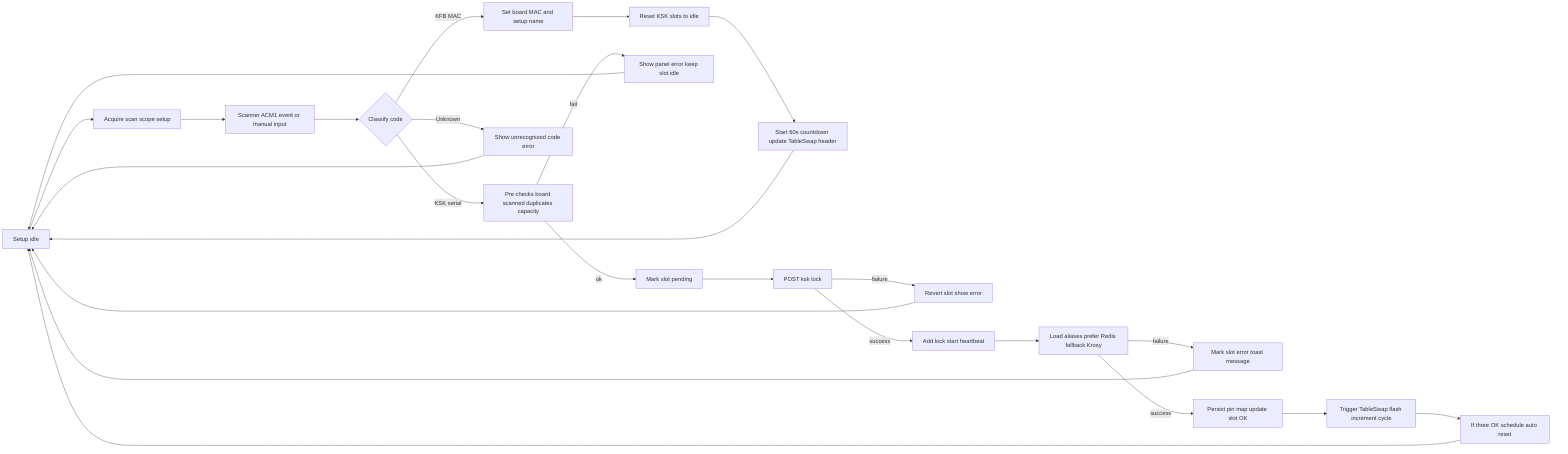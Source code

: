 %%{init: {'flowchart': {'nodeSpacing': 85, 'rankSpacing': 130}, 'themeVariables': {'fontSize': '17px'}}}%%
flowchart LR
    S0[Setup idle] --> S1[Acquire scan scope setup]
    S1 --> S2[Scanner ACM1 event or manual input]
    S2 --> T{Classify code}

    T -- KFB MAC --> K0[Set board MAC and setup name]
    K0 --> K1[Reset KSK slots to idle]
    K1 --> K2[Start 60s countdown update TableSwap header]
    K2 --> S0

    T -- KSK serial --> P0[Pre checks board scanned duplicates capacity]
    P0 -- fail --> PF[Show panel error keep slot idle] --> S0
    P0 -- ok --> P1[Mark slot pending]
    P1 --> P2[POST ksk lock]
    P2 -- failure --> P3[Revert slot show error] --> S0
    P2 -- success --> P4[Add lock start heartbeat]
    P4 --> P5[Load aliases prefer Redis fallback Krosy]
    P5 -- failure --> P6[Mark slot error toast message] --> S0
    P5 -- success --> P7[Persist pin map update slot OK]
    P7 --> P8[Trigger TableSwap flash increment cycle]
    P8 --> P9[If three OK schedule auto reset]
    P9 --> S0

    T -- Unknown --> U0[Show unrecognized code error] --> S0